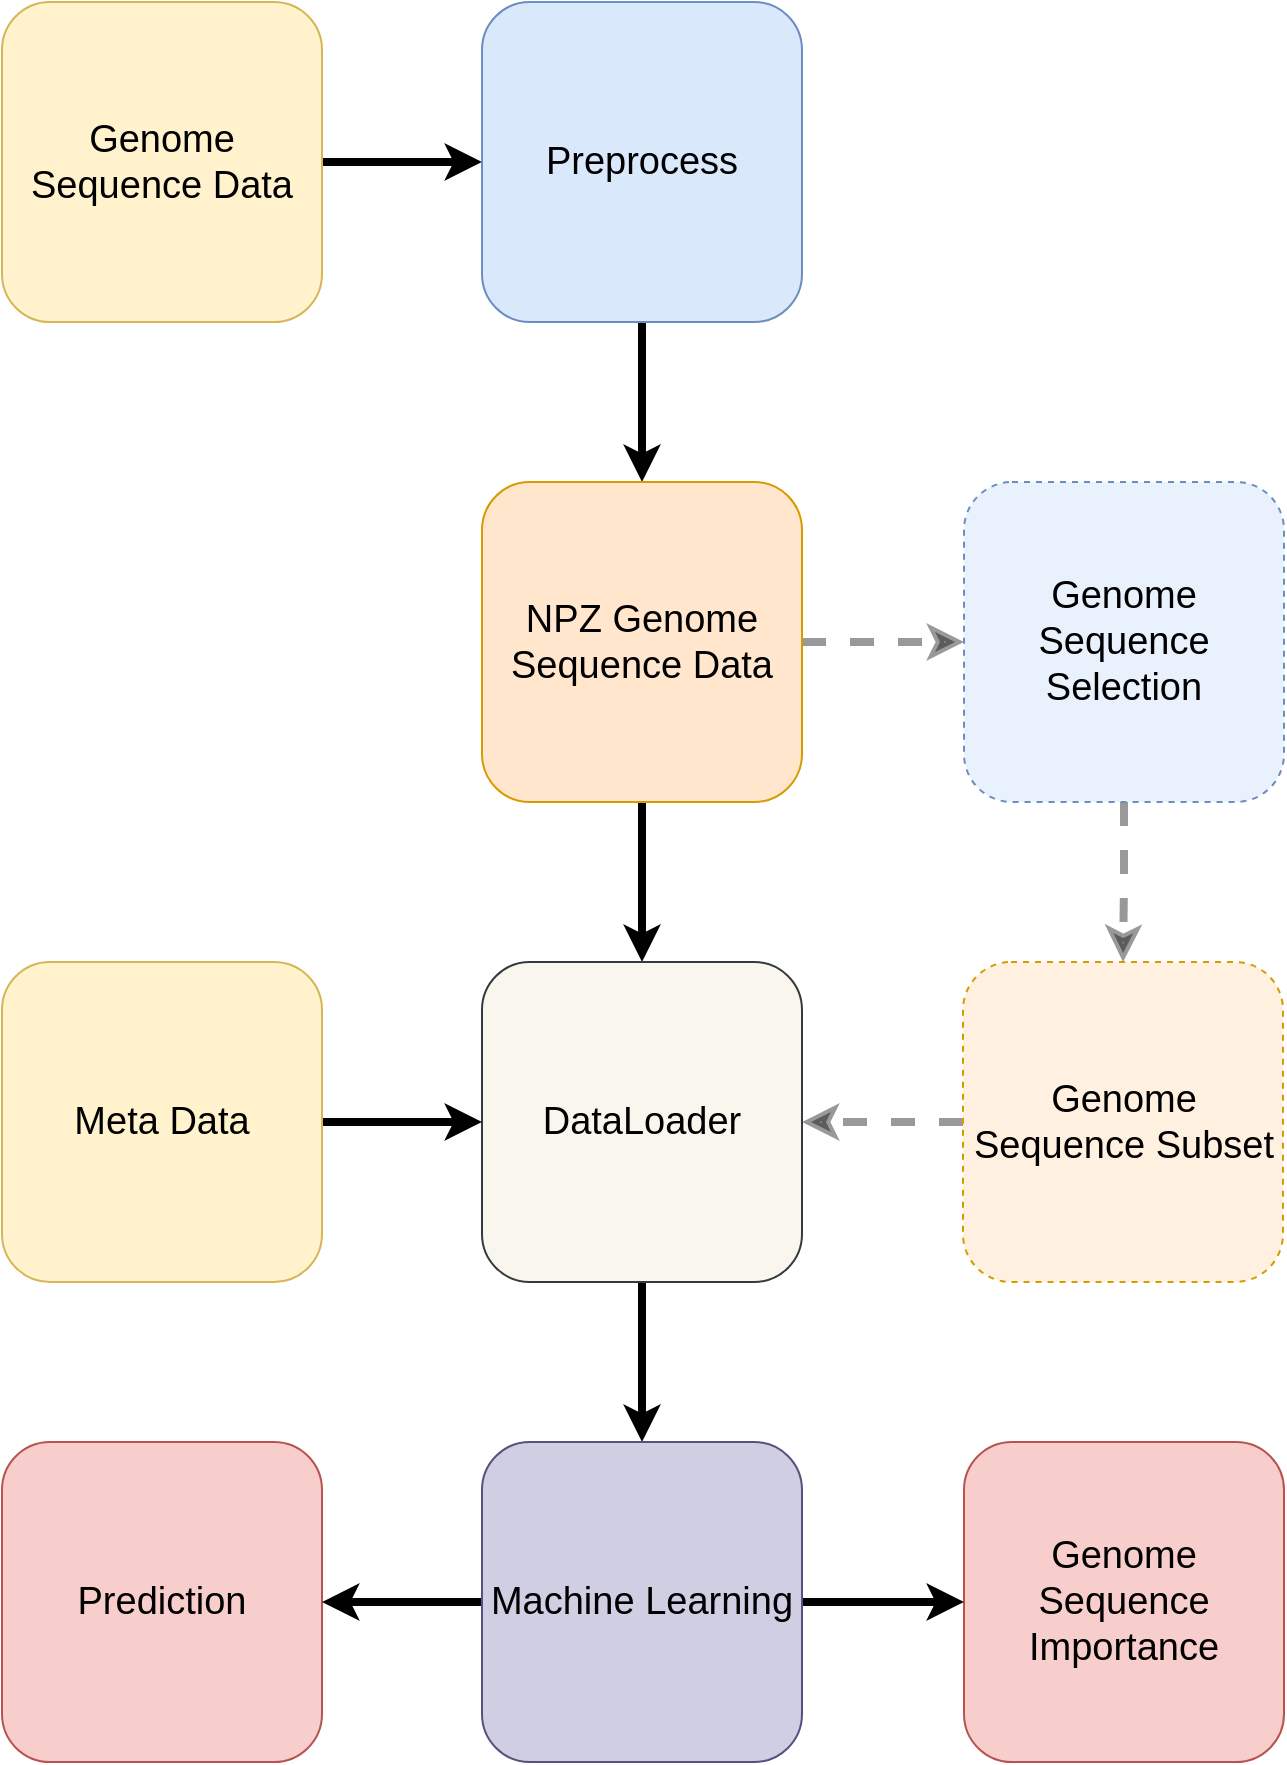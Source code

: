 <mxfile version="20.6.2" type="device" pages="7"><diagram id="hZ3Cqf0slekCzsnK8BAd" name="overview"><mxGraphModel dx="1374" dy="805" grid="1" gridSize="10" guides="1" tooltips="1" connect="1" arrows="1" fold="1" page="1" pageScale="1" pageWidth="827" pageHeight="1169" math="0" shadow="0"><root><mxCell id="O4_u6KrCwpmg1ZHKZ0T0-0"/><mxCell id="O4_u6KrCwpmg1ZHKZ0T0-1" parent="O4_u6KrCwpmg1ZHKZ0T0-0"/><mxCell id="APC8XyOk_N28l-x-pWAq-0" value="" style="edgeStyle=orthogonalEdgeStyle;rounded=0;orthogonalLoop=1;jettySize=auto;html=1;fontSize=19;strokeWidth=4;" parent="O4_u6KrCwpmg1ZHKZ0T0-1" source="pZnuvlIy4vphRGbg2Rze-0" target="pZnuvlIy4vphRGbg2Rze-1" edge="1"><mxGeometry relative="1" as="geometry"/></mxCell><mxCell id="pZnuvlIy4vphRGbg2Rze-0" value="Genome Sequence Data" style="rounded=1;whiteSpace=wrap;html=1;fontSize=19;fillColor=#fff2cc;strokeColor=#d6b656;" parent="O4_u6KrCwpmg1ZHKZ0T0-1" vertex="1"><mxGeometry x="120" y="120" width="160" height="160" as="geometry"/></mxCell><mxCell id="APC8XyOk_N28l-x-pWAq-1" value="" style="edgeStyle=orthogonalEdgeStyle;rounded=0;orthogonalLoop=1;jettySize=auto;html=1;fontSize=19;strokeWidth=4;" parent="O4_u6KrCwpmg1ZHKZ0T0-1" source="pZnuvlIy4vphRGbg2Rze-1" target="pZnuvlIy4vphRGbg2Rze-2" edge="1"><mxGeometry relative="1" as="geometry"/></mxCell><mxCell id="pZnuvlIy4vphRGbg2Rze-1" value="Preprocess" style="rounded=1;whiteSpace=wrap;html=1;fontSize=19;fillColor=#dae8fc;strokeColor=#6c8ebf;" parent="O4_u6KrCwpmg1ZHKZ0T0-1" vertex="1"><mxGeometry x="360" y="120" width="160" height="160" as="geometry"/></mxCell><mxCell id="APC8XyOk_N28l-x-pWAq-2" value="" style="edgeStyle=orthogonalEdgeStyle;rounded=0;orthogonalLoop=1;jettySize=auto;html=1;fontSize=19;strokeWidth=4;dashed=1;strokeOpacity=40;fillOpacity=40;" parent="O4_u6KrCwpmg1ZHKZ0T0-1" source="pZnuvlIy4vphRGbg2Rze-2" target="pZnuvlIy4vphRGbg2Rze-3" edge="1"><mxGeometry relative="1" as="geometry"/></mxCell><mxCell id="APC8XyOk_N28l-x-pWAq-4" value="" style="edgeStyle=orthogonalEdgeStyle;rounded=0;orthogonalLoop=1;jettySize=auto;html=1;fontSize=19;strokeWidth=4;" parent="O4_u6KrCwpmg1ZHKZ0T0-1" source="pZnuvlIy4vphRGbg2Rze-2" target="pZnuvlIy4vphRGbg2Rze-5" edge="1"><mxGeometry relative="1" as="geometry"/></mxCell><mxCell id="pZnuvlIy4vphRGbg2Rze-2" value="NPZ Genome Sequence Data" style="rounded=1;whiteSpace=wrap;html=1;fontSize=19;fillColor=#ffe6cc;strokeColor=#d79b00;" parent="O4_u6KrCwpmg1ZHKZ0T0-1" vertex="1"><mxGeometry x="360" y="360" width="160" height="160" as="geometry"/></mxCell><mxCell id="APC8XyOk_N28l-x-pWAq-3" value="" style="edgeStyle=orthogonalEdgeStyle;rounded=0;orthogonalLoop=1;jettySize=auto;html=1;fontSize=19;strokeWidth=4;dashed=1;fillOpacity=40;strokeOpacity=40;" parent="O4_u6KrCwpmg1ZHKZ0T0-1" source="pZnuvlIy4vphRGbg2Rze-3" target="pZnuvlIy4vphRGbg2Rze-4" edge="1"><mxGeometry relative="1" as="geometry"/></mxCell><mxCell id="pZnuvlIy4vphRGbg2Rze-3" value="Genome Sequence Selection" style="rounded=1;whiteSpace=wrap;html=1;fontSize=19;fillColor=#dae8fc;strokeColor=#6c8ebf;dashed=1;glass=0;sketch=0;shadow=0;fillOpacity=60;" parent="O4_u6KrCwpmg1ZHKZ0T0-1" vertex="1"><mxGeometry x="601" y="360" width="160" height="160" as="geometry"/></mxCell><mxCell id="APC8XyOk_N28l-x-pWAq-5" value="" style="edgeStyle=orthogonalEdgeStyle;rounded=0;orthogonalLoop=1;jettySize=auto;html=1;fontSize=19;strokeWidth=4;dashed=1;fillOpacity=40;strokeOpacity=40;" parent="O4_u6KrCwpmg1ZHKZ0T0-1" source="pZnuvlIy4vphRGbg2Rze-4" target="pZnuvlIy4vphRGbg2Rze-5" edge="1"><mxGeometry relative="1" as="geometry"/></mxCell><mxCell id="pZnuvlIy4vphRGbg2Rze-4" value="Genome Sequence Subset" style="rounded=1;whiteSpace=wrap;html=1;fontSize=19;fillColor=#ffe6cc;strokeColor=#d79b00;dashed=1;fillOpacity=60;" parent="O4_u6KrCwpmg1ZHKZ0T0-1" vertex="1"><mxGeometry x="600.5" y="600" width="160" height="160" as="geometry"/></mxCell><mxCell id="APC8XyOk_N28l-x-pWAq-14" style="edgeStyle=orthogonalEdgeStyle;rounded=0;orthogonalLoop=1;jettySize=auto;html=1;fontSize=19;strokeWidth=4;" parent="O4_u6KrCwpmg1ZHKZ0T0-1" source="pZnuvlIy4vphRGbg2Rze-5" target="APC8XyOk_N28l-x-pWAq-13" edge="1"><mxGeometry relative="1" as="geometry"/></mxCell><mxCell id="pZnuvlIy4vphRGbg2Rze-5" value="DataLoader" style="rounded=1;whiteSpace=wrap;html=1;fontSize=19;fillColor=#f9f7ed;strokeColor=#36393d;" parent="O4_u6KrCwpmg1ZHKZ0T0-1" vertex="1"><mxGeometry x="360" y="600" width="160" height="160" as="geometry"/></mxCell><mxCell id="pZnuvlIy4vphRGbg2Rze-6" value="Prediction" style="rounded=1;whiteSpace=wrap;html=1;fontSize=19;fillColor=#f8cecc;strokeColor=#b85450;" parent="O4_u6KrCwpmg1ZHKZ0T0-1" vertex="1"><mxGeometry x="120" y="840" width="160" height="160" as="geometry"/></mxCell><mxCell id="pZnuvlIy4vphRGbg2Rze-7" value="Genome Sequence Importance" style="rounded=1;whiteSpace=wrap;html=1;fontSize=19;fillColor=#f8cecc;strokeColor=#b85450;" parent="O4_u6KrCwpmg1ZHKZ0T0-1" vertex="1"><mxGeometry x="601" y="840" width="160" height="160" as="geometry"/></mxCell><mxCell id="APC8XyOk_N28l-x-pWAq-6" value="" style="edgeStyle=orthogonalEdgeStyle;rounded=0;orthogonalLoop=1;jettySize=auto;html=1;fontSize=19;strokeWidth=4;" parent="O4_u6KrCwpmg1ZHKZ0T0-1" source="pZnuvlIy4vphRGbg2Rze-9" target="pZnuvlIy4vphRGbg2Rze-5" edge="1"><mxGeometry relative="1" as="geometry"/></mxCell><mxCell id="pZnuvlIy4vphRGbg2Rze-9" value="Meta Data" style="rounded=1;whiteSpace=wrap;html=1;fontSize=19;fillColor=#fff2cc;strokeColor=#d6b656;" parent="O4_u6KrCwpmg1ZHKZ0T0-1" vertex="1"><mxGeometry x="120" y="600" width="160" height="160" as="geometry"/></mxCell><mxCell id="APC8XyOk_N28l-x-pWAq-15" value="" style="edgeStyle=orthogonalEdgeStyle;rounded=0;orthogonalLoop=1;jettySize=auto;html=1;fontSize=19;strokeWidth=4;" parent="O4_u6KrCwpmg1ZHKZ0T0-1" source="APC8XyOk_N28l-x-pWAq-13" target="pZnuvlIy4vphRGbg2Rze-7" edge="1"><mxGeometry relative="1" as="geometry"/></mxCell><mxCell id="APC8XyOk_N28l-x-pWAq-16" value="" style="edgeStyle=orthogonalEdgeStyle;rounded=0;orthogonalLoop=1;jettySize=auto;html=1;fontSize=19;strokeWidth=4;" parent="O4_u6KrCwpmg1ZHKZ0T0-1" source="APC8XyOk_N28l-x-pWAq-13" target="pZnuvlIy4vphRGbg2Rze-6" edge="1"><mxGeometry relative="1" as="geometry"/></mxCell><mxCell id="APC8XyOk_N28l-x-pWAq-13" value="Machine Learning" style="rounded=1;whiteSpace=wrap;html=1;fontSize=19;fillColor=#d0cee2;strokeColor=#56517e;" parent="O4_u6KrCwpmg1ZHKZ0T0-1" vertex="1"><mxGeometry x="360" y="840" width="160" height="160" as="geometry"/></mxCell></root></mxGraphModel></diagram><diagram id="4-W1NnD6KlgBBkupWxQE" name="overview-horizontal"><mxGraphModel dx="1929" dy="1025" grid="1" gridSize="10" guides="1" tooltips="1" connect="1" arrows="1" fold="1" page="1" pageScale="1" pageWidth="827" pageHeight="1169" math="0" shadow="0"><root><mxCell id="koWdNzwmUHHik4fkjy0F-0"/><mxCell id="koWdNzwmUHHik4fkjy0F-1" parent="koWdNzwmUHHik4fkjy0F-0"/><mxCell id="koWdNzwmUHHik4fkjy0F-2" value="" style="edgeStyle=orthogonalEdgeStyle;rounded=0;orthogonalLoop=1;jettySize=auto;html=1;fontSize=19;strokeWidth=4;" parent="koWdNzwmUHHik4fkjy0F-1" source="koWdNzwmUHHik4fkjy0F-3" target="koWdNzwmUHHik4fkjy0F-5" edge="1"><mxGeometry relative="1" as="geometry"/></mxCell><mxCell id="koWdNzwmUHHik4fkjy0F-3" value="Genome Sequence Data" style="rounded=1;whiteSpace=wrap;html=1;fontSize=19;fillColor=#fff2cc;strokeColor=#d6b656;" parent="koWdNzwmUHHik4fkjy0F-1" vertex="1"><mxGeometry x="-760" y="360" width="160" height="160" as="geometry"/></mxCell><mxCell id="koWdNzwmUHHik4fkjy0F-4" value="" style="edgeStyle=orthogonalEdgeStyle;rounded=0;orthogonalLoop=1;jettySize=auto;html=1;fontSize=19;strokeWidth=4;" parent="koWdNzwmUHHik4fkjy0F-1" source="koWdNzwmUHHik4fkjy0F-5" target="koWdNzwmUHHik4fkjy0F-8" edge="1"><mxGeometry relative="1" as="geometry"/></mxCell><mxCell id="koWdNzwmUHHik4fkjy0F-5" value="Preprocess" style="rounded=1;whiteSpace=wrap;html=1;fontSize=19;fillColor=#dae8fc;strokeColor=#6c8ebf;" parent="koWdNzwmUHHik4fkjy0F-1" vertex="1"><mxGeometry x="-760" y="600" width="160" height="160" as="geometry"/></mxCell><mxCell id="koWdNzwmUHHik4fkjy0F-6" value="" style="edgeStyle=orthogonalEdgeStyle;rounded=0;orthogonalLoop=1;jettySize=auto;html=1;fontSize=19;strokeWidth=4;dashed=1;strokeOpacity=40;fillOpacity=40;" parent="koWdNzwmUHHik4fkjy0F-1" source="koWdNzwmUHHik4fkjy0F-8" target="koWdNzwmUHHik4fkjy0F-10" edge="1"><mxGeometry relative="1" as="geometry"/></mxCell><mxCell id="koWdNzwmUHHik4fkjy0F-7" value="" style="edgeStyle=orthogonalEdgeStyle;rounded=0;orthogonalLoop=1;jettySize=auto;html=1;fontSize=19;strokeWidth=4;" parent="koWdNzwmUHHik4fkjy0F-1" source="koWdNzwmUHHik4fkjy0F-8" target="koWdNzwmUHHik4fkjy0F-14" edge="1"><mxGeometry relative="1" as="geometry"/></mxCell><mxCell id="koWdNzwmUHHik4fkjy0F-8" value="NPZ Genome Sequence Data" style="rounded=1;whiteSpace=wrap;html=1;fontSize=19;fillColor=#ffe6cc;strokeColor=#d79b00;" parent="koWdNzwmUHHik4fkjy0F-1" vertex="1"><mxGeometry x="-520" y="600" width="160" height="160" as="geometry"/></mxCell><mxCell id="koWdNzwmUHHik4fkjy0F-9" value="" style="edgeStyle=orthogonalEdgeStyle;rounded=0;orthogonalLoop=1;jettySize=auto;html=1;fontSize=19;strokeWidth=4;dashed=1;fillOpacity=40;strokeOpacity=40;" parent="koWdNzwmUHHik4fkjy0F-1" source="koWdNzwmUHHik4fkjy0F-10" target="koWdNzwmUHHik4fkjy0F-12" edge="1"><mxGeometry relative="1" as="geometry"/></mxCell><mxCell id="koWdNzwmUHHik4fkjy0F-10" value="Genome Sequence Selection" style="rounded=1;whiteSpace=wrap;html=1;fontSize=19;fillColor=#dae8fc;strokeColor=#6c8ebf;dashed=1;glass=0;sketch=0;shadow=0;fillOpacity=60;" parent="koWdNzwmUHHik4fkjy0F-1" vertex="1"><mxGeometry x="-520" y="840" width="160" height="160" as="geometry"/></mxCell><mxCell id="koWdNzwmUHHik4fkjy0F-11" value="" style="edgeStyle=orthogonalEdgeStyle;rounded=0;orthogonalLoop=1;jettySize=auto;html=1;fontSize=19;strokeWidth=4;dashed=1;fillOpacity=40;strokeOpacity=40;" parent="koWdNzwmUHHik4fkjy0F-1" source="koWdNzwmUHHik4fkjy0F-12" target="koWdNzwmUHHik4fkjy0F-14" edge="1"><mxGeometry relative="1" as="geometry"/></mxCell><mxCell id="koWdNzwmUHHik4fkjy0F-12" value="Genome Sequence Subset" style="rounded=1;whiteSpace=wrap;html=1;fontSize=19;fillColor=#ffe6cc;strokeColor=#d79b00;dashed=1;fillOpacity=60;" parent="koWdNzwmUHHik4fkjy0F-1" vertex="1"><mxGeometry x="-280" y="840" width="160" height="160" as="geometry"/></mxCell><mxCell id="koWdNzwmUHHik4fkjy0F-13" style="edgeStyle=orthogonalEdgeStyle;rounded=0;orthogonalLoop=1;jettySize=auto;html=1;fontSize=19;strokeWidth=4;" parent="koWdNzwmUHHik4fkjy0F-1" source="koWdNzwmUHHik4fkjy0F-14" target="koWdNzwmUHHik4fkjy0F-21" edge="1"><mxGeometry relative="1" as="geometry"/></mxCell><mxCell id="koWdNzwmUHHik4fkjy0F-14" value="DataLoader" style="rounded=1;whiteSpace=wrap;html=1;fontSize=19;fillColor=#f9f7ed;strokeColor=#36393d;" parent="koWdNzwmUHHik4fkjy0F-1" vertex="1"><mxGeometry x="-280" y="600" width="160" height="160" as="geometry"/></mxCell><mxCell id="koWdNzwmUHHik4fkjy0F-15" value="Prediction" style="rounded=1;whiteSpace=wrap;html=1;fontSize=19;fillColor=#f8cecc;strokeColor=#b85450;" parent="koWdNzwmUHHik4fkjy0F-1" vertex="1"><mxGeometry x="-40" y="360" width="160" height="160" as="geometry"/></mxCell><mxCell id="koWdNzwmUHHik4fkjy0F-16" value="Genome Sequence Importance" style="rounded=1;whiteSpace=wrap;html=1;fontSize=19;fillColor=#f8cecc;strokeColor=#b85450;" parent="koWdNzwmUHHik4fkjy0F-1" vertex="1"><mxGeometry x="-40" y="840" width="160" height="160" as="geometry"/></mxCell><mxCell id="koWdNzwmUHHik4fkjy0F-17" value="" style="edgeStyle=orthogonalEdgeStyle;rounded=0;orthogonalLoop=1;jettySize=auto;html=1;fontSize=19;strokeWidth=4;" parent="koWdNzwmUHHik4fkjy0F-1" source="koWdNzwmUHHik4fkjy0F-18" target="koWdNzwmUHHik4fkjy0F-14" edge="1"><mxGeometry relative="1" as="geometry"/></mxCell><mxCell id="koWdNzwmUHHik4fkjy0F-18" value="Meta Data" style="rounded=1;whiteSpace=wrap;html=1;fontSize=19;fillColor=#fff2cc;strokeColor=#d6b656;" parent="koWdNzwmUHHik4fkjy0F-1" vertex="1"><mxGeometry x="-280" y="370" width="160" height="160" as="geometry"/></mxCell><mxCell id="koWdNzwmUHHik4fkjy0F-19" value="" style="edgeStyle=orthogonalEdgeStyle;rounded=0;orthogonalLoop=1;jettySize=auto;html=1;fontSize=19;strokeWidth=4;" parent="koWdNzwmUHHik4fkjy0F-1" source="koWdNzwmUHHik4fkjy0F-21" target="koWdNzwmUHHik4fkjy0F-16" edge="1"><mxGeometry relative="1" as="geometry"/></mxCell><mxCell id="koWdNzwmUHHik4fkjy0F-20" value="" style="edgeStyle=orthogonalEdgeStyle;rounded=0;orthogonalLoop=1;jettySize=auto;html=1;fontSize=19;strokeWidth=4;" parent="koWdNzwmUHHik4fkjy0F-1" source="koWdNzwmUHHik4fkjy0F-21" target="koWdNzwmUHHik4fkjy0F-15" edge="1"><mxGeometry relative="1" as="geometry"/></mxCell><mxCell id="koWdNzwmUHHik4fkjy0F-21" value="Machine Learning" style="rounded=1;whiteSpace=wrap;html=1;fontSize=19;fillColor=#d0cee2;strokeColor=#56517e;" parent="koWdNzwmUHHik4fkjy0F-1" vertex="1"><mxGeometry x="-40" y="600" width="160" height="160" as="geometry"/></mxCell></root></mxGraphModel></diagram><diagram id="LeJ5k6jAEjoWx0WUw724" name="preprocessing"><mxGraphModel dx="1102" dy="1025" grid="1" gridSize="10" guides="1" tooltips="1" connect="1" arrows="1" fold="1" page="1" pageScale="1" pageWidth="827" pageHeight="1169" math="0" shadow="0"><root><mxCell id="tYeonCoF84fZ7HxqJUB4-0"/><mxCell id="tYeonCoF84fZ7HxqJUB4-1" parent="tYeonCoF84fZ7HxqJUB4-0"/><mxCell id="QrxyqV6Xk5owC7QHC2hk-0" value="" style="edgeStyle=orthogonalEdgeStyle;rounded=0;orthogonalLoop=1;jettySize=auto;html=1;fontSize=19;strokeWidth=4;" parent="tYeonCoF84fZ7HxqJUB4-1" source="nc1mIuQh1m4AvRos3Sje-0" target="nc1mIuQh1m4AvRos3Sje-1" edge="1"><mxGeometry relative="1" as="geometry"/></mxCell><mxCell id="nc1mIuQh1m4AvRos3Sje-0" value="Genome Sequence Data" style="rounded=1;whiteSpace=wrap;html=1;fontSize=19;fillColor=#fff2cc;strokeColor=#d6b656;" parent="tYeonCoF84fZ7HxqJUB4-1" vertex="1"><mxGeometry x="319.91" y="120" width="160" height="160" as="geometry"/></mxCell><mxCell id="QrxyqV6Xk5owC7QHC2hk-1" value="" style="edgeStyle=orthogonalEdgeStyle;rounded=0;orthogonalLoop=1;jettySize=auto;html=1;fontSize=19;strokeWidth=4;" parent="tYeonCoF84fZ7HxqJUB4-1" source="nc1mIuQh1m4AvRos3Sje-1" target="TEXjViqCPtQPHatD-hRE-0" edge="1"><mxGeometry relative="1" as="geometry"/></mxCell><mxCell id="nc1mIuQh1m4AvRos3Sje-1" value="Batch" style="rounded=1;whiteSpace=wrap;html=1;fontSize=19;fillColor=#f5f5f5;fontColor=#333333;strokeColor=#666666;" parent="tYeonCoF84fZ7HxqJUB4-1" vertex="1"><mxGeometry x="319.91" y="360" width="160" height="160" as="geometry"/></mxCell><mxCell id="QrxyqV6Xk5owC7QHC2hk-2" value="" style="edgeStyle=orthogonalEdgeStyle;rounded=0;orthogonalLoop=1;jettySize=auto;html=1;fontSize=19;strokeWidth=4;" parent="tYeonCoF84fZ7HxqJUB4-1" source="TEXjViqCPtQPHatD-hRE-0" target="TEXjViqCPtQPHatD-hRE-1" edge="1"><mxGeometry relative="1" as="geometry"/></mxCell><mxCell id="TvHu4wakexFveTPddPfa-1" style="edgeStyle=orthogonalEdgeStyle;rounded=0;orthogonalLoop=1;jettySize=auto;html=1;entryX=1;entryY=0.5;entryDx=0;entryDy=0;fontSize=19;strokeWidth=4;" parent="tYeonCoF84fZ7HxqJUB4-1" source="TEXjViqCPtQPHatD-hRE-1" target="TEXjViqCPtQPHatD-hRE-2" edge="1"><mxGeometry relative="1" as="geometry"><Array as="points"><mxPoint x="639.91" y="920"/></Array></mxGeometry></mxCell><mxCell id="TEXjViqCPtQPHatD-hRE-1" value="Store Temporary Data" style="rounded=1;whiteSpace=wrap;html=1;fontSize=19;fillColor=#ffe6cc;strokeColor=#d79b00;fillOpacity=60;" parent="tYeonCoF84fZ7HxqJUB4-1" vertex="1"><mxGeometry x="559.91" y="600" width="160" height="160" as="geometry"/></mxCell><mxCell id="TvHu4wakexFveTPddPfa-2" style="edgeStyle=orthogonalEdgeStyle;rounded=0;orthogonalLoop=1;jettySize=auto;html=1;entryX=0;entryY=0.5;entryDx=0;entryDy=0;fontSize=19;strokeWidth=4;dashed=1;dashPattern=1 1;" parent="tYeonCoF84fZ7HxqJUB4-1" source="TEXjViqCPtQPHatD-hRE-2" target="nc1mIuQh1m4AvRos3Sje-1" edge="1"><mxGeometry relative="1" as="geometry"><Array as="points"><mxPoint x="159.91" y="920"/><mxPoint x="159.91" y="440"/></Array></mxGeometry></mxCell><mxCell id="TEXjViqCPtQPHatD-hRE-2" value="Compress to NPZ" style="rounded=1;whiteSpace=wrap;html=1;fontSize=19;fillColor=#ffe6cc;strokeColor=#d79b00;" parent="tYeonCoF84fZ7HxqJUB4-1" vertex="1"><mxGeometry x="319.91" y="840" width="160" height="160" as="geometry"/></mxCell><mxCell id="TEXjViqCPtQPHatD-hRE-0" value="Loop Genome Sequence Data" style="rounded=1;whiteSpace=wrap;html=1;fontSize=19;fillColor=#d5e8d4;strokeColor=#82b366;" parent="tYeonCoF84fZ7HxqJUB4-1" vertex="1"><mxGeometry x="319.91" y="600" width="160" height="160" as="geometry"/></mxCell><mxCell id="TvHu4wakexFveTPddPfa-0" value="" style="edgeStyle=orthogonalEdgeStyle;rounded=0;orthogonalLoop=1;jettySize=auto;html=1;fontSize=19;strokeWidth=4;endArrow=none;" parent="tYeonCoF84fZ7HxqJUB4-1" source="TEXjViqCPtQPHatD-hRE-1" target="TEXjViqCPtQPHatD-hRE-0" edge="1"><mxGeometry relative="1" as="geometry"><mxPoint x="559.91" y="680" as="sourcePoint"/><mxPoint x="399.91" y="1080" as="targetPoint"/></mxGeometry></mxCell></root></mxGraphModel></diagram><diagram name="preprocessing-horizontal" id="gQyrpnB9DWgBV7EjcP-X"><mxGraphModel dx="1929" dy="1025" grid="1" gridSize="10" guides="1" tooltips="1" connect="1" arrows="1" fold="1" page="1" pageScale="1" pageWidth="827" pageHeight="1169" math="0" shadow="0"><root><mxCell id="zONHvQs8fD26fVcvtNGy-0"/><mxCell id="zONHvQs8fD26fVcvtNGy-1" parent="zONHvQs8fD26fVcvtNGy-0"/><mxCell id="zONHvQs8fD26fVcvtNGy-2" value="" style="edgeStyle=orthogonalEdgeStyle;rounded=0;orthogonalLoop=1;jettySize=auto;html=1;fontSize=19;strokeWidth=4;" parent="zONHvQs8fD26fVcvtNGy-1" source="zONHvQs8fD26fVcvtNGy-3" target="zONHvQs8fD26fVcvtNGy-5" edge="1"><mxGeometry relative="1" as="geometry"/></mxCell><mxCell id="zONHvQs8fD26fVcvtNGy-3" value="Genome Sequence Data" style="rounded=1;whiteSpace=wrap;html=1;fontSize=19;fillColor=#fff2cc;strokeColor=#d6b656;" parent="zONHvQs8fD26fVcvtNGy-1" vertex="1"><mxGeometry x="-720.0" y="840" width="160" height="160" as="geometry"/></mxCell><mxCell id="zONHvQs8fD26fVcvtNGy-4" value="" style="edgeStyle=orthogonalEdgeStyle;rounded=0;orthogonalLoop=1;jettySize=auto;html=1;fontSize=19;strokeWidth=4;" parent="zONHvQs8fD26fVcvtNGy-1" source="zONHvQs8fD26fVcvtNGy-5" target="zONHvQs8fD26fVcvtNGy-11" edge="1"><mxGeometry relative="1" as="geometry"/></mxCell><mxCell id="zONHvQs8fD26fVcvtNGy-5" value="Batch" style="rounded=1;whiteSpace=wrap;html=1;fontSize=19;fillColor=#f5f5f5;fontColor=#333333;strokeColor=#666666;" parent="zONHvQs8fD26fVcvtNGy-1" vertex="1"><mxGeometry x="-480" y="840" width="160" height="160" as="geometry"/></mxCell><mxCell id="zONHvQs8fD26fVcvtNGy-6" value="" style="edgeStyle=orthogonalEdgeStyle;rounded=0;orthogonalLoop=1;jettySize=auto;html=1;fontSize=19;strokeWidth=4;" parent="zONHvQs8fD26fVcvtNGy-1" source="zONHvQs8fD26fVcvtNGy-11" target="zONHvQs8fD26fVcvtNGy-8" edge="1"><mxGeometry relative="1" as="geometry"/></mxCell><mxCell id="zONHvQs8fD26fVcvtNGy-7" style="edgeStyle=orthogonalEdgeStyle;rounded=0;orthogonalLoop=1;jettySize=auto;html=1;entryX=0.5;entryY=0;entryDx=0;entryDy=0;fontSize=19;strokeWidth=4;" parent="zONHvQs8fD26fVcvtNGy-1" source="zONHvQs8fD26fVcvtNGy-8" target="zONHvQs8fD26fVcvtNGy-10" edge="1"><mxGeometry relative="1" as="geometry"><Array as="points"><mxPoint x="80" y="700"/></Array></mxGeometry></mxCell><mxCell id="zONHvQs8fD26fVcvtNGy-8" value="Store Temporary Data" style="rounded=1;whiteSpace=wrap;html=1;fontSize=19;fillColor=#ffe6cc;strokeColor=#d79b00;fillOpacity=60;" parent="zONHvQs8fD26fVcvtNGy-1" vertex="1"><mxGeometry x="-240" y="620" width="160" height="160" as="geometry"/></mxCell><mxCell id="NQtv2UWAuGxEC57RFink-1" style="edgeStyle=orthogonalEdgeStyle;rounded=0;orthogonalLoop=1;jettySize=auto;html=1;exitX=0.5;exitY=1;exitDx=0;exitDy=0;entryX=0.5;entryY=1;entryDx=0;entryDy=0;strokeWidth=4;dashed=1;dashPattern=1 1;" parent="zONHvQs8fD26fVcvtNGy-1" source="zONHvQs8fD26fVcvtNGy-10" target="zONHvQs8fD26fVcvtNGy-5" edge="1"><mxGeometry relative="1" as="geometry"><Array as="points"><mxPoint x="80" y="1140"/><mxPoint x="-400" y="1140"/></Array></mxGeometry></mxCell><mxCell id="zONHvQs8fD26fVcvtNGy-10" value="Compress to NPZ" style="rounded=1;whiteSpace=wrap;html=1;fontSize=19;fillColor=#ffe6cc;strokeColor=#d79b00;" parent="zONHvQs8fD26fVcvtNGy-1" vertex="1"><mxGeometry x="-5.684e-14" y="840" width="160" height="160" as="geometry"/></mxCell><mxCell id="zONHvQs8fD26fVcvtNGy-11" value="Loop Genome Sequence Data" style="rounded=1;whiteSpace=wrap;html=1;fontSize=19;fillColor=#d5e8d4;strokeColor=#82b366;" parent="zONHvQs8fD26fVcvtNGy-1" vertex="1"><mxGeometry x="-240" y="840" width="160" height="160" as="geometry"/></mxCell><mxCell id="zONHvQs8fD26fVcvtNGy-12" value="" style="edgeStyle=orthogonalEdgeStyle;rounded=0;orthogonalLoop=1;jettySize=auto;html=1;fontSize=19;strokeWidth=4;endArrow=none;" parent="zONHvQs8fD26fVcvtNGy-1" source="zONHvQs8fD26fVcvtNGy-8" target="zONHvQs8fD26fVcvtNGy-11" edge="1"><mxGeometry relative="1" as="geometry"><mxPoint x="559.91" y="680" as="sourcePoint"/><mxPoint x="399.91" y="1080" as="targetPoint"/></mxGeometry></mxCell></root></mxGraphModel></diagram><diagram id="n53Uw75XSGgRaR8OuNl_" name="machine learning"><mxGraphModel dx="1102" dy="1025" grid="1" gridSize="10" guides="1" tooltips="1" connect="1" arrows="1" fold="1" page="1" pageScale="1" pageWidth="827" pageHeight="1169" math="0" shadow="0"><root><mxCell id="1dM4jkRHBolxh_NQ_8A7-0"/><mxCell id="1dM4jkRHBolxh_NQ_8A7-1" parent="1dM4jkRHBolxh_NQ_8A7-0"/><mxCell id="d7BnboYnifTNnt-kTt0a-0" value="" style="edgeStyle=orthogonalEdgeStyle;rounded=0;orthogonalLoop=1;jettySize=auto;html=1;fontSize=19;strokeWidth=4;" parent="1dM4jkRHBolxh_NQ_8A7-1" source="nhWgOgoGHL6uL2dNDHVj-6" target="nhWgOgoGHL6uL2dNDHVj-21" edge="1"><mxGeometry relative="1" as="geometry"/></mxCell><mxCell id="nhWgOgoGHL6uL2dNDHVj-6" value="NPZ Genome Sequence Data" style="rounded=1;whiteSpace=wrap;html=1;fontSize=19;fillColor=#ffe6cc;strokeColor=#d79b00;" parent="1dM4jkRHBolxh_NQ_8A7-1" vertex="1"><mxGeometry x="360" y="40" width="160" height="160" as="geometry"/></mxCell><mxCell id="d7BnboYnifTNnt-kTt0a-2" value="" style="edgeStyle=orthogonalEdgeStyle;rounded=0;orthogonalLoop=1;jettySize=auto;html=1;dashed=1;dashPattern=1 1;fontSize=19;strokeWidth=4;" parent="1dM4jkRHBolxh_NQ_8A7-1" source="nhWgOgoGHL6uL2dNDHVj-20" target="nhWgOgoGHL6uL2dNDHVj-21" edge="1"><mxGeometry relative="1" as="geometry"/></mxCell><mxCell id="nhWgOgoGHL6uL2dNDHVj-20" value="Genome Sequence Subset" style="rounded=1;whiteSpace=wrap;html=1;fontSize=19;fillColor=#ffe6cc;strokeColor=#d79b00;fillOpacity=60;" parent="1dM4jkRHBolxh_NQ_8A7-1" vertex="1"><mxGeometry x="600" y="280" width="160" height="160" as="geometry"/></mxCell><mxCell id="nhWgOgoGHL6uL2dNDHVj-21" value="Data Loader" style="rounded=1;whiteSpace=wrap;html=1;fontSize=19;fillColor=#f5f5f5;strokeColor=#666666;fontColor=#333333;" parent="1dM4jkRHBolxh_NQ_8A7-1" vertex="1"><mxGeometry x="360" y="280" width="160" height="160" as="geometry"/></mxCell><mxCell id="d7BnboYnifTNnt-kTt0a-1" value="" style="edgeStyle=orthogonalEdgeStyle;rounded=0;orthogonalLoop=1;jettySize=auto;html=1;fontSize=19;strokeWidth=4;" parent="1dM4jkRHBolxh_NQ_8A7-1" source="nhWgOgoGHL6uL2dNDHVj-22" target="nhWgOgoGHL6uL2dNDHVj-21" edge="1"><mxGeometry relative="1" as="geometry"/></mxCell><mxCell id="nhWgOgoGHL6uL2dNDHVj-22" value="Meta Data" style="rounded=1;whiteSpace=wrap;html=1;fontSize=19;fillColor=#fff2cc;strokeColor=#d6b656;" parent="1dM4jkRHBolxh_NQ_8A7-1" vertex="1"><mxGeometry x="120" y="280" width="160" height="160" as="geometry"/></mxCell><mxCell id="d7BnboYnifTNnt-kTt0a-7" value="" style="edgeStyle=orthogonalEdgeStyle;rounded=0;orthogonalLoop=1;jettySize=auto;html=1;fontSize=19;strokeWidth=4;" parent="1dM4jkRHBolxh_NQ_8A7-1" source="nhWgOgoGHL6uL2dNDHVj-23" target="nhWgOgoGHL6uL2dNDHVj-25" edge="1"><mxGeometry relative="1" as="geometry"/></mxCell><mxCell id="nhWgOgoGHL6uL2dNDHVj-23" value="Supervised Dataset&lt;br&gt;(Train)" style="rounded=1;whiteSpace=wrap;html=1;fontSize=19;fillColor=#f9f7ed;strokeColor=#36393d;direction=south;" parent="1dM4jkRHBolxh_NQ_8A7-1" vertex="1"><mxGeometry x="120" y="520" width="160" height="160" as="geometry"/></mxCell><mxCell id="nhWgOgoGHL6uL2dNDHVj-24" value="Supervised Dataset&lt;br&gt;(Test)" style="rounded=1;whiteSpace=wrap;html=1;fontSize=19;fillColor=#f9f7ed;strokeColor=#36393d;" parent="1dM4jkRHBolxh_NQ_8A7-1" vertex="1"><mxGeometry x="600" y="520" width="160" height="160" as="geometry"/></mxCell><mxCell id="d7BnboYnifTNnt-kTt0a-9" value="" style="edgeStyle=orthogonalEdgeStyle;rounded=0;orthogonalLoop=1;jettySize=auto;html=1;fontSize=19;strokeWidth=4;" parent="1dM4jkRHBolxh_NQ_8A7-1" source="nhWgOgoGHL6uL2dNDHVj-25" target="nhWgOgoGHL6uL2dNDHVj-26" edge="1"><mxGeometry relative="1" as="geometry"/></mxCell><mxCell id="nhWgOgoGHL6uL2dNDHVj-25" value="Machine Learning" style="rounded=1;whiteSpace=wrap;html=1;fontSize=19;fillColor=#e1d5e7;strokeColor=#9673a6;" parent="1dM4jkRHBolxh_NQ_8A7-1" vertex="1"><mxGeometry x="360" y="520" width="160" height="160" as="geometry"/></mxCell><mxCell id="KGTc5Zy66Dt0d8QWxyJm-0" value="" style="edgeStyle=orthogonalEdgeStyle;rounded=0;orthogonalLoop=1;jettySize=auto;html=1;fontSize=19;strokeWidth=4;" parent="1dM4jkRHBolxh_NQ_8A7-1" source="nhWgOgoGHL6uL2dNDHVj-26" target="nhWgOgoGHL6uL2dNDHVj-28" edge="1"><mxGeometry relative="1" as="geometry"/></mxCell><mxCell id="KGTc5Zy66Dt0d8QWxyJm-1" value="" style="edgeStyle=orthogonalEdgeStyle;rounded=0;orthogonalLoop=1;jettySize=auto;html=1;fontSize=19;strokeWidth=4;" parent="1dM4jkRHBolxh_NQ_8A7-1" source="nhWgOgoGHL6uL2dNDHVj-26" target="nhWgOgoGHL6uL2dNDHVj-27" edge="1"><mxGeometry relative="1" as="geometry"/></mxCell><mxCell id="nhWgOgoGHL6uL2dNDHVj-26" value="Model" style="rounded=1;whiteSpace=wrap;html=1;fontSize=19;fillColor=#CCC1D1;strokeColor=#9673a6;" parent="1dM4jkRHBolxh_NQ_8A7-1" vertex="1"><mxGeometry x="360" y="760" width="160" height="160" as="geometry"/></mxCell><mxCell id="nhWgOgoGHL6uL2dNDHVj-27" value="Genome Sequence Importance" style="rounded=1;whiteSpace=wrap;html=1;fontSize=19;fillColor=#f8cecc;strokeColor=#b85450;" parent="1dM4jkRHBolxh_NQ_8A7-1" vertex="1"><mxGeometry x="120" y="760" width="160" height="160" as="geometry"/></mxCell><mxCell id="nhWgOgoGHL6uL2dNDHVj-28" value="Predictions" style="rounded=1;whiteSpace=wrap;html=1;fontSize=19;fillColor=#f8cecc;strokeColor=#b85450;" parent="1dM4jkRHBolxh_NQ_8A7-1" vertex="1"><mxGeometry x="600" y="760" width="160" height="160" as="geometry"/></mxCell><mxCell id="d7BnboYnifTNnt-kTt0a-5" value="" style="endArrow=classic;html=1;rounded=0;fontSize=19;strokeWidth=4;entryX=0;entryY=0;entryDx=0;entryDy=0;" parent="1dM4jkRHBolxh_NQ_8A7-1" source="nhWgOgoGHL6uL2dNDHVj-21" target="nhWgOgoGHL6uL2dNDHVj-23" edge="1"><mxGeometry width="50" height="50" relative="1" as="geometry"><mxPoint x="320" y="410" as="sourcePoint"/><mxPoint x="300" y="460" as="targetPoint"/></mxGeometry></mxCell><mxCell id="d7BnboYnifTNnt-kTt0a-6" value="" style="endArrow=classic;html=1;rounded=0;fontSize=19;strokeWidth=4;entryX=0;entryY=0;entryDx=0;entryDy=0;exitX=1;exitY=1;exitDx=0;exitDy=0;" parent="1dM4jkRHBolxh_NQ_8A7-1" source="nhWgOgoGHL6uL2dNDHVj-21" target="nhWgOgoGHL6uL2dNDHVj-24" edge="1"><mxGeometry width="50" height="50" relative="1" as="geometry"><mxPoint x="370" y="450" as="sourcePoint"/><mxPoint x="290" y="530" as="targetPoint"/></mxGeometry></mxCell><mxCell id="KGTc5Zy66Dt0d8QWxyJm-2" value="" style="endArrow=none;html=1;rounded=0;fontSize=19;strokeWidth=4;entryX=1;entryY=0;entryDx=0;entryDy=0;exitX=0;exitY=1;exitDx=0;exitDy=0;elbow=vertical;endFill=0;" parent="1dM4jkRHBolxh_NQ_8A7-1" source="nhWgOgoGHL6uL2dNDHVj-24" target="nhWgOgoGHL6uL2dNDHVj-26" edge="1"><mxGeometry width="50" height="50" relative="1" as="geometry"><mxPoint x="370" y="450" as="sourcePoint"/><mxPoint x="290" y="530" as="targetPoint"/></mxGeometry></mxCell></root></mxGraphModel></diagram><diagram id="Eq2OZ2NrL0oaprDgh3o3" name="Page-6"><mxGraphModel dx="1374" dy="1974" grid="1" gridSize="10" guides="1" tooltips="1" connect="1" arrows="1" fold="1" page="1" pageScale="1" pageWidth="827" pageHeight="1169" math="0" shadow="0"><root><mxCell id="0"/><mxCell id="1" parent="0"/><mxCell id="k2Oos86u3LBEatf62zV0-2" value="Create Config" style="rounded=1;whiteSpace=wrap;html=1;fontSize=19;fillColor=#fff2cc;strokeColor=#d6b656;" parent="1" vertex="1"><mxGeometry x="80" y="-120" width="160" height="160" as="geometry"/></mxCell><mxCell id="k2Oos86u3LBEatf62zV0-4" value="Preprocess Sequence" style="rounded=1;whiteSpace=wrap;html=1;fontSize=19;fillColor=#dae8fc;strokeColor=#6c8ebf;" parent="1" vertex="1"><mxGeometry x="560" y="-120" width="160" height="160" as="geometry"/></mxCell><mxCell id="k2Oos86u3LBEatf62zV0-7" value="Create Meta Config" style="rounded=1;whiteSpace=wrap;html=1;fontSize=19;fillColor=#ffe6cc;strokeColor=#d79b00;" parent="1" vertex="1"><mxGeometry x="320" y="600" width="160" height="160" as="geometry"/></mxCell><mxCell id="k2Oos86u3LBEatf62zV0-17" value="Create Meta Config" style="rounded=1;whiteSpace=wrap;html=1;fontSize=19;fillColor=#fff2cc;strokeColor=#d6b656;" parent="1" vertex="1"><mxGeometry x="80" y="120" width="160" height="160" as="geometry"/></mxCell><mxCell id="k2Oos86u3LBEatf62zV0-21" value="Preprocess&lt;br&gt;Meta" style="rounded=1;whiteSpace=wrap;html=1;fontSize=19;fillColor=#dae8fc;strokeColor=#6c8ebf;" parent="1" vertex="1"><mxGeometry x="560" y="120" width="160" height="160" as="geometry"/></mxCell><mxCell id="k2Oos86u3LBEatf62zV0-22" value="Feature&lt;br&gt;Selection" style="rounded=1;whiteSpace=wrap;html=1;fontSize=19;fillColor=#dae8fc;strokeColor=#6c8ebf;" parent="1" vertex="1"><mxGeometry x="560" y="360" width="160" height="160" as="geometry"/></mxCell><mxCell id="k2Oos86u3LBEatf62zV0-23" value="Create Model Config" style="rounded=1;whiteSpace=wrap;html=1;fontSize=19;fillColor=#fff2cc;strokeColor=#d6b656;" parent="1" vertex="1"><mxGeometry x="80" y="600" width="160" height="160" as="geometry"/></mxCell><mxCell id="k2Oos86u3LBEatf62zV0-24" value="Train" style="rounded=1;whiteSpace=wrap;html=1;fontSize=19;fillColor=#dae8fc;strokeColor=#6c8ebf;" parent="1" vertex="1"><mxGeometry x="560" y="600" width="160" height="160" as="geometry"/></mxCell><mxCell id="k2Oos86u3LBEatf62zV0-25" value="Preprocessed Sequence&lt;br&gt;Data" style="rounded=1;whiteSpace=wrap;html=1;fontSize=19;fillColor=#ffe6cc;strokeColor=#d79b00;" parent="1" vertex="1"><mxGeometry x="800" y="-120" width="160" height="160" as="geometry"/></mxCell><mxCell id="k2Oos86u3LBEatf62zV0-27" value="GenoLearn&lt;br&gt;Config" style="rounded=1;whiteSpace=wrap;html=1;fontSize=19;fillColor=#ffe6cc;strokeColor=#d79b00;" parent="1" vertex="1"><mxGeometry x="320" y="-120" width="160" height="160" as="geometry"/></mxCell><mxCell id="k2Oos86u3LBEatf62zV0-29" value="Meta Config" style="rounded=1;whiteSpace=wrap;html=1;fontSize=19;fillColor=#ffe6cc;strokeColor=#d79b00;" parent="1" vertex="1"><mxGeometry x="320" y="120" width="160" height="160" as="geometry"/></mxCell><mxCell id="k2Oos86u3LBEatf62zV0-30" value="Preprocessed&lt;br&gt;Meta&lt;br&gt;Data" style="rounded=1;whiteSpace=wrap;html=1;fontSize=19;fillColor=#ffe6cc;strokeColor=#d79b00;" parent="1" vertex="1"><mxGeometry x="800" y="120" width="160" height="160" as="geometry"/></mxCell><mxCell id="k2Oos86u3LBEatf62zV0-31" value="Selected Features" style="rounded=1;whiteSpace=wrap;html=1;fontSize=19;fillColor=#ffe6cc;strokeColor=#d79b00;" parent="1" vertex="1"><mxGeometry x="800" y="360" width="160" height="160" as="geometry"/></mxCell><mxCell id="k2Oos86u3LBEatf62zV0-32" value="Trained Model" style="rounded=1;whiteSpace=wrap;html=1;fontSize=19;fillColor=#ffe6cc;strokeColor=#d79b00;" parent="1" vertex="1"><mxGeometry x="800" y="600" width="160" height="160" as="geometry"/></mxCell><mxCell id="k2Oos86u3LBEatf62zV0-33" value="Feature Importance" style="rounded=1;whiteSpace=wrap;html=1;fontSize=19;fillColor=#dae8fc;strokeColor=#6c8ebf;" parent="1" vertex="1"><mxGeometry x="560" y="840" width="160" height="160" as="geometry"/></mxCell><mxCell id="k2Oos86u3LBEatf62zV0-34" value="Ranked Features" style="rounded=1;whiteSpace=wrap;html=1;fontSize=19;fillColor=#ffe6cc;strokeColor=#d79b00;" parent="1" vertex="1"><mxGeometry x="800" y="840" width="160" height="160" as="geometry"/></mxCell><mxCell id="k2Oos86u3LBEatf62zV0-35" value="Evaluate" style="rounded=1;whiteSpace=wrap;html=1;fontSize=19;fillColor=#dae8fc;strokeColor=#6c8ebf;" parent="1" vertex="1"><mxGeometry x="560" y="1080" width="160" height="160" as="geometry"/></mxCell><mxCell id="k2Oos86u3LBEatf62zV0-36" value="Predictions" style="rounded=1;whiteSpace=wrap;html=1;fontSize=19;fillColor=#ffe6cc;strokeColor=#d79b00;" parent="1" vertex="1"><mxGeometry x="800" y="1080" width="160" height="160" as="geometry"/></mxCell></root></mxGraphModel></diagram><diagram id="DIvFOAQ-JJhRGJmk2yIx" name="Page-7"><mxGraphModel dx="1374" dy="805" grid="1" gridSize="10" guides="1" tooltips="1" connect="1" arrows="1" fold="1" page="1" pageScale="1" pageWidth="827" pageHeight="1169" math="0" shadow="0"><root><mxCell id="0"/><mxCell id="1" parent="0"/><mxCell id="Qkm350OAOM-_TaigBC4Y-1" value="Sequence Count Data" style="rounded=1;whiteSpace=wrap;html=1;fontSize=24;fillColor=#fff2cc;strokeColor=#d6b656;" parent="1" vertex="1"><mxGeometry x="80" y="120" width="160" height="160" as="geometry"/></mxCell><mxCell id="Qkm350OAOM-_TaigBC4Y-2" value="Preprocess" style="rounded=1;whiteSpace=wrap;html=1;fontSize=24;fillColor=#dae8fc;strokeColor=#6c8ebf;" parent="1" vertex="1"><mxGeometry x="320" y="120" width="160" height="160" as="geometry"/></mxCell><mxCell id="Qkm350OAOM-_TaigBC4Y-4" value="Metadata" style="rounded=1;whiteSpace=wrap;html=1;fontSize=24;fillColor=#fff2cc;strokeColor=#d6b656;" parent="1" vertex="1"><mxGeometry x="560" y="120" width="160" height="160" as="geometry"/></mxCell><mxCell id="Qkm350OAOM-_TaigBC4Y-6" value="Feature&lt;br&gt;Selection" style="rounded=1;whiteSpace=wrap;html=1;fontSize=24;fillColor=#dae8fc;strokeColor=#6c8ebf;" parent="1" vertex="1"><mxGeometry x="560" y="360" width="160" height="160" as="geometry"/></mxCell><mxCell id="Qkm350OAOM-_TaigBC4Y-8" value="Train" style="rounded=1;whiteSpace=wrap;html=1;fontSize=24;fillColor=#dae8fc;strokeColor=#6c8ebf;" parent="1" vertex="1"><mxGeometry x="320" y="600" width="160" height="160" as="geometry"/></mxCell><mxCell id="Qkm350OAOM-_TaigBC4Y-9" value="Preprocessed&lt;br style=&quot;font-size: 24px;&quot;&gt;Data" style="rounded=1;whiteSpace=wrap;html=1;fontSize=24;fillColor=#ffe6cc;strokeColor=#d79b00;" parent="1" vertex="1"><mxGeometry x="320" y="360" width="160" height="160" as="geometry"/></mxCell><mxCell id="Qkm350OAOM-_TaigBC4Y-13" value="Feature&lt;br&gt;Subset" style="rounded=1;whiteSpace=wrap;html=1;fontSize=24;fillColor=#ffe6cc;strokeColor=#d79b00;" parent="1" vertex="1"><mxGeometry x="560" y="600" width="160" height="160" as="geometry"/></mxCell><mxCell id="Qkm350OAOM-_TaigBC4Y-14" value="Trained&lt;br&gt;Model" style="rounded=1;whiteSpace=wrap;html=1;fontSize=24;fillColor=#ffe6cc;strokeColor=#d79b00;" parent="1" vertex="1"><mxGeometry x="320" y="840" width="160" height="160" as="geometry"/></mxCell><mxCell id="Qkm350OAOM-_TaigBC4Y-15" value="Feature&lt;br&gt;Importance" style="rounded=1;whiteSpace=wrap;html=1;fontSize=24;fillColor=#dae8fc;strokeColor=#6c8ebf;" parent="1" vertex="1"><mxGeometry x="560" y="840" width="160" height="160" as="geometry"/></mxCell><mxCell id="Qkm350OAOM-_TaigBC4Y-17" value="Evaluate" style="rounded=1;whiteSpace=wrap;html=1;fontSize=24;fillColor=#dae8fc;strokeColor=#6c8ebf;" parent="1" vertex="1"><mxGeometry x="80" y="840" width="160" height="160" as="geometry"/></mxCell><mxCell id="nHWy2EcTJ28_lZkDfDCh-1" value="" style="edgeStyle=orthogonalEdgeStyle;rounded=0;orthogonalLoop=1;jettySize=auto;html=1;fontSize=24;strokeWidth=4;exitX=1;exitY=0.5;exitDx=0;exitDy=0;" parent="1" source="Qkm350OAOM-_TaigBC4Y-1" edge="1"><mxGeometry relative="1" as="geometry"><mxPoint x="280" y="200" as="sourcePoint"/><mxPoint x="320" y="200" as="targetPoint"/></mxGeometry></mxCell><mxCell id="nHWy2EcTJ28_lZkDfDCh-2" value="" style="edgeStyle=orthogonalEdgeStyle;rounded=0;orthogonalLoop=1;jettySize=auto;html=1;fontSize=24;strokeWidth=4;exitX=0;exitY=0.5;exitDx=0;exitDy=0;entryX=1;entryY=0.5;entryDx=0;entryDy=0;" parent="1" source="Qkm350OAOM-_TaigBC4Y-4" target="Qkm350OAOM-_TaigBC4Y-2" edge="1"><mxGeometry relative="1" as="geometry"><mxPoint x="250" y="210" as="sourcePoint"/><mxPoint x="330" y="210" as="targetPoint"/></mxGeometry></mxCell><mxCell id="nHWy2EcTJ28_lZkDfDCh-3" value="" style="edgeStyle=orthogonalEdgeStyle;rounded=0;orthogonalLoop=1;jettySize=auto;html=1;fontSize=24;strokeWidth=4;exitX=0.5;exitY=1;exitDx=0;exitDy=0;entryX=0.5;entryY=0;entryDx=0;entryDy=0;" parent="1" source="Qkm350OAOM-_TaigBC4Y-2" target="Qkm350OAOM-_TaigBC4Y-9" edge="1"><mxGeometry relative="1" as="geometry"><mxPoint x="260" y="220" as="sourcePoint"/><mxPoint x="340" y="220" as="targetPoint"/></mxGeometry></mxCell><mxCell id="nHWy2EcTJ28_lZkDfDCh-4" value="" style="edgeStyle=orthogonalEdgeStyle;rounded=0;orthogonalLoop=1;jettySize=auto;html=1;fontSize=24;strokeWidth=4;entryX=0;entryY=0.5;entryDx=0;entryDy=0;exitX=1;exitY=0.5;exitDx=0;exitDy=0;" parent="1" source="Qkm350OAOM-_TaigBC4Y-9" target="Qkm350OAOM-_TaigBC4Y-6" edge="1"><mxGeometry relative="1" as="geometry"><mxPoint x="490" y="440" as="sourcePoint"/><mxPoint x="350" y="230" as="targetPoint"/></mxGeometry></mxCell><mxCell id="nHWy2EcTJ28_lZkDfDCh-5" value="" style="edgeStyle=orthogonalEdgeStyle;rounded=0;orthogonalLoop=1;jettySize=auto;html=1;fontSize=24;strokeWidth=4;exitX=0.5;exitY=1;exitDx=0;exitDy=0;entryX=0.5;entryY=0;entryDx=0;entryDy=0;" parent="1" source="Qkm350OAOM-_TaigBC4Y-6" target="Qkm350OAOM-_TaigBC4Y-13" edge="1"><mxGeometry relative="1" as="geometry"><mxPoint x="280" y="240" as="sourcePoint"/><mxPoint x="360" y="240" as="targetPoint"/></mxGeometry></mxCell><mxCell id="nHWy2EcTJ28_lZkDfDCh-6" value="" style="edgeStyle=orthogonalEdgeStyle;rounded=0;orthogonalLoop=1;jettySize=auto;html=1;fontSize=24;strokeWidth=4;exitX=0;exitY=0.5;exitDx=0;exitDy=0;entryX=1;entryY=0.5;entryDx=0;entryDy=0;" parent="1" source="Qkm350OAOM-_TaigBC4Y-13" target="Qkm350OAOM-_TaigBC4Y-8" edge="1"><mxGeometry relative="1" as="geometry"><mxPoint x="290" y="250" as="sourcePoint"/><mxPoint x="370" y="250" as="targetPoint"/></mxGeometry></mxCell><mxCell id="nHWy2EcTJ28_lZkDfDCh-7" value="" style="edgeStyle=orthogonalEdgeStyle;rounded=0;orthogonalLoop=1;jettySize=auto;html=1;fontSize=24;strokeWidth=4;exitX=0.5;exitY=1;exitDx=0;exitDy=0;entryX=0.5;entryY=0;entryDx=0;entryDy=0;" parent="1" source="Qkm350OAOM-_TaigBC4Y-9" target="Qkm350OAOM-_TaigBC4Y-8" edge="1"><mxGeometry relative="1" as="geometry"><mxPoint x="300" y="260" as="sourcePoint"/><mxPoint x="380" y="260" as="targetPoint"/></mxGeometry></mxCell><mxCell id="nHWy2EcTJ28_lZkDfDCh-8" value="" style="edgeStyle=orthogonalEdgeStyle;rounded=0;orthogonalLoop=1;jettySize=auto;html=1;fontSize=24;strokeWidth=4;exitX=0.5;exitY=1;exitDx=0;exitDy=0;entryX=0.5;entryY=0;entryDx=0;entryDy=0;" parent="1" source="Qkm350OAOM-_TaigBC4Y-8" target="Qkm350OAOM-_TaigBC4Y-14" edge="1"><mxGeometry relative="1" as="geometry"><mxPoint x="310" y="270" as="sourcePoint"/><mxPoint x="390" y="270" as="targetPoint"/></mxGeometry></mxCell><mxCell id="nHWy2EcTJ28_lZkDfDCh-9" value="" style="edgeStyle=orthogonalEdgeStyle;rounded=0;orthogonalLoop=1;jettySize=auto;html=1;fontSize=24;strokeWidth=4;exitX=1;exitY=0.5;exitDx=0;exitDy=0;entryX=0;entryY=0.5;entryDx=0;entryDy=0;" parent="1" source="Qkm350OAOM-_TaigBC4Y-14" target="Qkm350OAOM-_TaigBC4Y-15" edge="1"><mxGeometry relative="1" as="geometry"><mxPoint x="320" y="280" as="sourcePoint"/><mxPoint x="400" y="280" as="targetPoint"/></mxGeometry></mxCell><mxCell id="nHWy2EcTJ28_lZkDfDCh-10" value="" style="edgeStyle=orthogonalEdgeStyle;rounded=0;orthogonalLoop=1;jettySize=auto;html=1;fontSize=24;strokeWidth=4;exitX=0;exitY=0.5;exitDx=0;exitDy=0;entryX=1;entryY=0.5;entryDx=0;entryDy=0;" parent="1" source="Qkm350OAOM-_TaigBC4Y-14" target="Qkm350OAOM-_TaigBC4Y-17" edge="1"><mxGeometry relative="1" as="geometry"><mxPoint x="330" y="290" as="sourcePoint"/><mxPoint x="410" y="290" as="targetPoint"/></mxGeometry></mxCell><mxCell id="12vtDbRfWvSD7OdONybV-1" value="Evaluate&lt;br&gt;csv" style="rounded=1;whiteSpace=wrap;html=1;fontSize=24;fillColor=#ffe6cc;strokeColor=#d79b00;" vertex="1" parent="1"><mxGeometry x="80" y="1080" width="160" height="160" as="geometry"/></mxCell><mxCell id="12vtDbRfWvSD7OdONybV-2" value="Feature&lt;br&gt;Importance&lt;br&gt;csv" style="rounded=1;whiteSpace=wrap;html=1;fontSize=24;fillColor=#ffe6cc;strokeColor=#d79b00;" vertex="1" parent="1"><mxGeometry x="560" y="1080" width="160" height="160" as="geometry"/></mxCell><mxCell id="12vtDbRfWvSD7OdONybV-3" value="" style="edgeStyle=orthogonalEdgeStyle;rounded=0;orthogonalLoop=1;jettySize=auto;html=1;fontSize=24;strokeWidth=4;entryX=0.5;entryY=0;entryDx=0;entryDy=0;" edge="1" parent="1" target="12vtDbRfWvSD7OdONybV-1"><mxGeometry relative="1" as="geometry"><mxPoint x="160" y="1000" as="sourcePoint"/><mxPoint x="250" y="930" as="targetPoint"/></mxGeometry></mxCell><mxCell id="12vtDbRfWvSD7OdONybV-4" value="" style="edgeStyle=orthogonalEdgeStyle;rounded=0;orthogonalLoop=1;jettySize=auto;html=1;fontSize=24;strokeWidth=4;entryX=0.5;entryY=0;entryDx=0;entryDy=0;exitX=0.5;exitY=1;exitDx=0;exitDy=0;" edge="1" parent="1" source="Qkm350OAOM-_TaigBC4Y-15" target="12vtDbRfWvSD7OdONybV-2"><mxGeometry relative="1" as="geometry"><mxPoint x="500" y="1040" as="sourcePoint"/><mxPoint x="500" y="1120" as="targetPoint"/></mxGeometry></mxCell></root></mxGraphModel></diagram></mxfile>